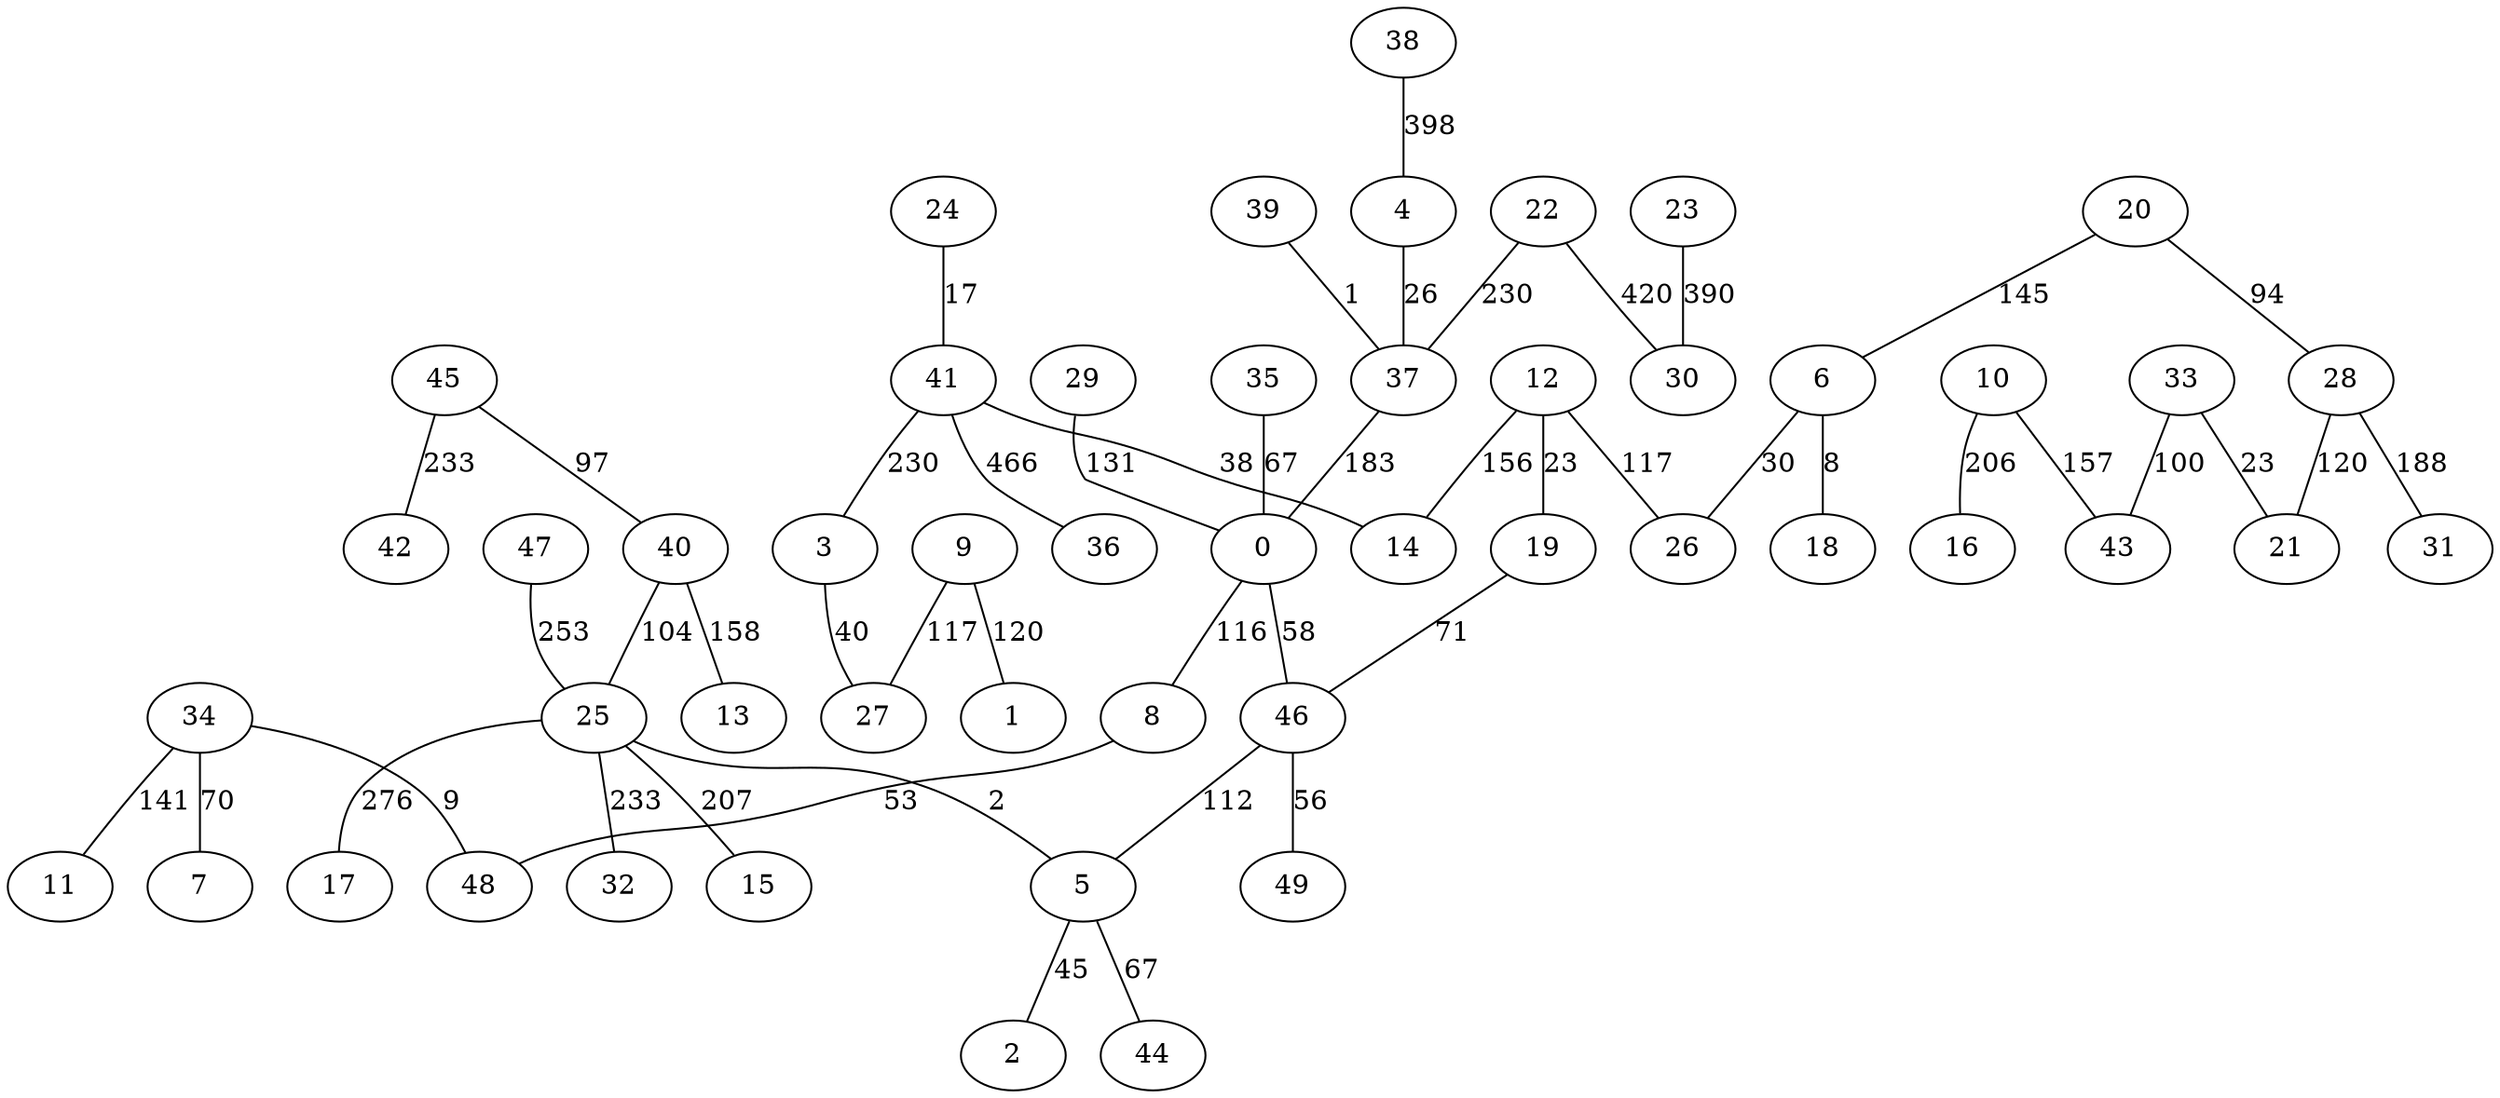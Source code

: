 strict graph G {
0;
1;
2;
3;
4;
5;
6;
7;
8;
9;
10;
11;
12;
13;
14;
15;
16;
17;
18;
19;
20;
21;
22;
23;
24;
25;
26;
27;
28;
29;
30;
31;
32;
33;
34;
35;
36;
37;
38;
39;
40;
41;
42;
43;
44;
45;
46;
47;
48;
49;
0 -- 46 [label=58];
10 -- 16 [label=206];
25 -- 17 [label=276];
20 -- 6 [label=145];
46 -- 49 [label=56];
22 -- 30 [label=420];
35 -- 0 [label=67];
12 -- 19 [label=23];
33 -- 21 [label=23];
33 -- 43 [label=100];
46 -- 5 [label=112];
6 -- 26 [label=30];
9 -- 1 [label=120];
25 -- 32 [label=233];
10 -- 43 [label=157];
37 -- 0 [label=183];
34 -- 48 [label=9];
12 -- 26 [label=117];
3 -- 27 [label=40];
20 -- 28 [label=94];
45 -- 42 [label=233];
4 -- 37 [label=26];
19 -- 46 [label=71];
40 -- 13 [label=158];
22 -- 37 [label=230];
23 -- 30 [label=390];
12 -- 14 [label=156];
25 -- 5 [label=2];
41 -- 14 [label=38];
0 -- 8 [label=116];
25 -- 15 [label=207];
39 -- 37 [label=1];
8 -- 48 [label=53];
9 -- 27 [label=117];
47 -- 25 [label=253];
45 -- 40 [label=97];
5 -- 44 [label=67];
41 -- 3 [label=230];
40 -- 25 [label=104];
29 -- 0 [label=131];
38 -- 4 [label=398];
5 -- 2 [label=45];
41 -- 36 [label=466];
28 -- 21 [label=120];
24 -- 41 [label=17];
34 -- 7 [label=70];
6 -- 18 [label=8];
34 -- 11 [label=141];
28 -- 31 [label=188];
}

